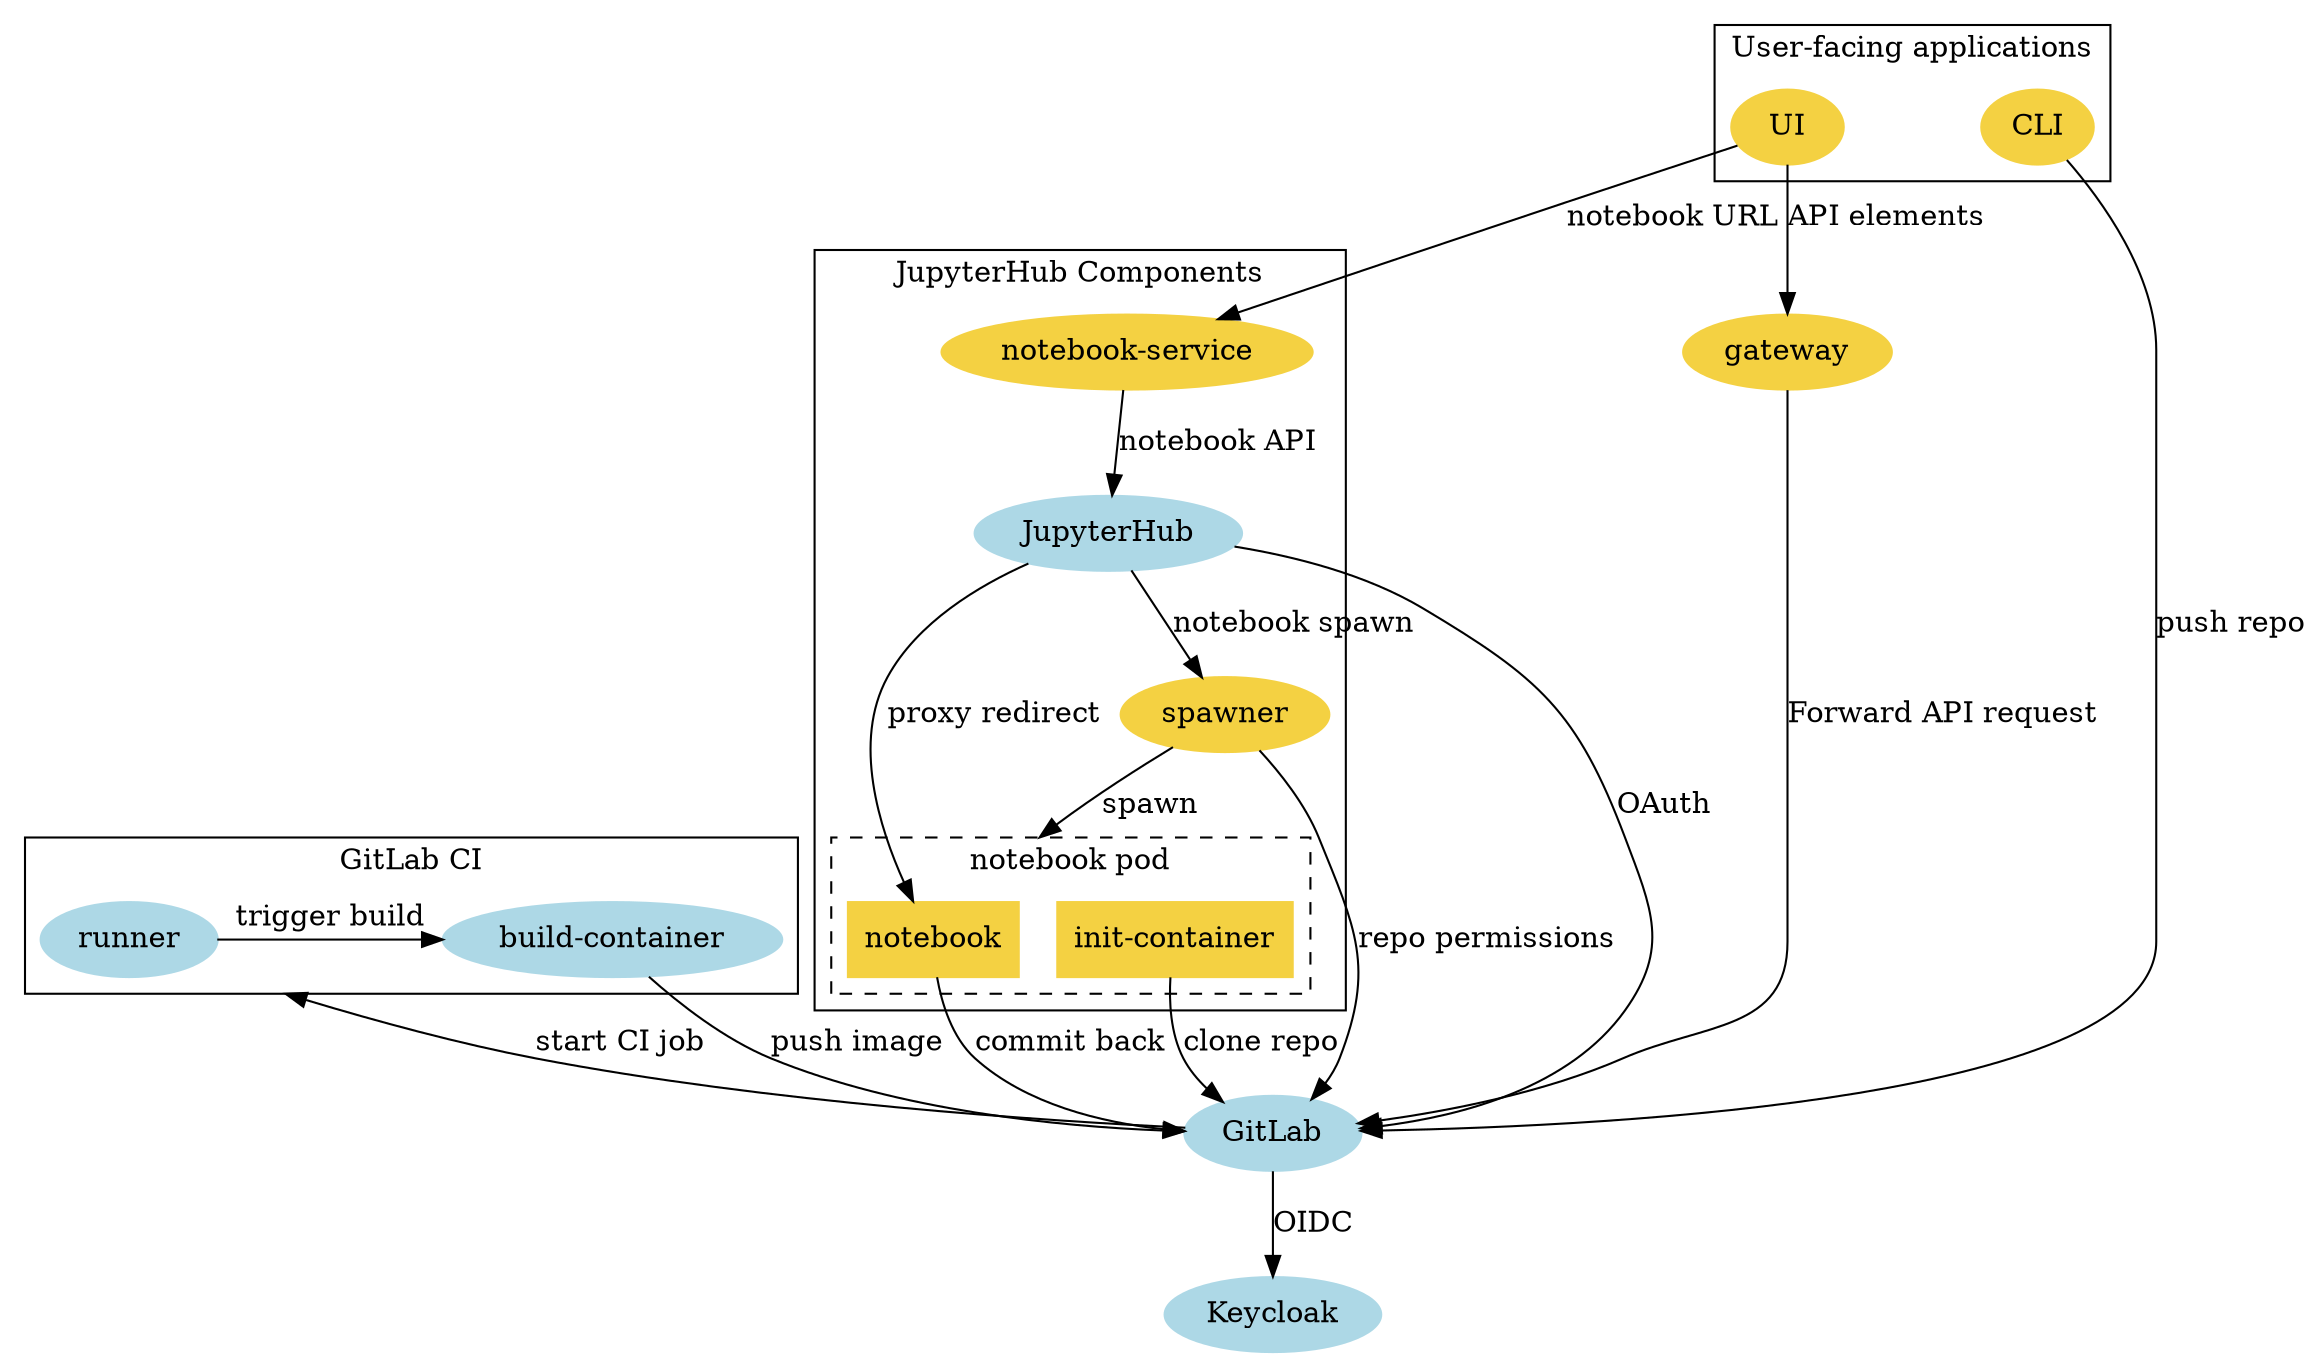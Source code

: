 digraph architecture {
  compound=true;


  GitLab [color="lightblue", style="filled"]
  Keycloak [color="lightblue", style="filled"]
  UI [color="#f4d142", style="filled"]
  CLI [color="#f4d142", style="filled"]
  gateway [color="#f4d142", style="filled"]
  JupyterHub [color="lightblue", style="filled"]
  "notebook-service" [color="#f4d142", style="filled"]
  spawner [color="#f4d142", style="filled"]
  "notebook" [shape="rect", color="#f4d142", style="filled"]
  "init-container" [shape="rect", color="#f4d142", style="filled"]
  runner [color="lightblue", style="filled"]
  "build-container" [color="lightblue", style="filled"]

  subgraph auth_layer {
    GitLab -> Keycloak [label="OIDC"]
    // {rank=same; Keycloak, GitLab};
  }

  subgraph cluster_client_side_apps {
    label="User-facing applications"
    UI
    CLI
    {rank=same; UI, CLI};
  }

  subgraph cluster_jupyterhub{
    label="JupyterHub Components"
    JupyterHub -> spawner [label="notebook spawn"]
    spawner -> notebook [label="spawn", lhead=cluster_notebook];
    JupyterHub -> notebook [label="proxy redirect"]
    "notebook-service" -> JupyterHub [label="notebook API"]

    subgraph cluster_notebook {
      label="notebook pod"
      style="dashed";
      "init-container"
      "notebook"
    }
  }

  subgraph cluster_ci {
    rankdir=LR;
    label="GitLab CI"
    runner -> "build-container" [label="trigger build"]
    {rank=same; "runner", "build-container"};
  }

  spawner -> GitLab [label="repo permissions"]
  JupyterHub -> GitLab [label="OAuth"]
  "notebook" -> "GitLab" [label="commit back"]
  "init-container" -> "GitLab" [label="clone repo"]
  "build-container" -> GitLab [label="push image"]
  GitLab -> runner [label="start CI job", lhead=cluster_ci]

  CLI -> GitLab [label="push repo"]
  UI -> gateway [label="API elements"]
  gateway -> GitLab [label="Forward API request"]
  UI -> "notebook-service" [label="notebook URL"]
}
